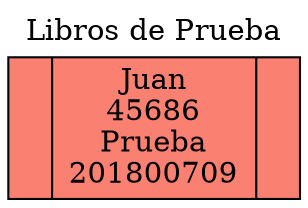 digraph G {
node [shape = record,height=.1 color=black fillcolor=salmon style=filled];
labelloc="t";
label="Libros de Prueba";
node1[label = "<f0> |Juan\n45686\nPrueba\n201800709|<f1>"];

}